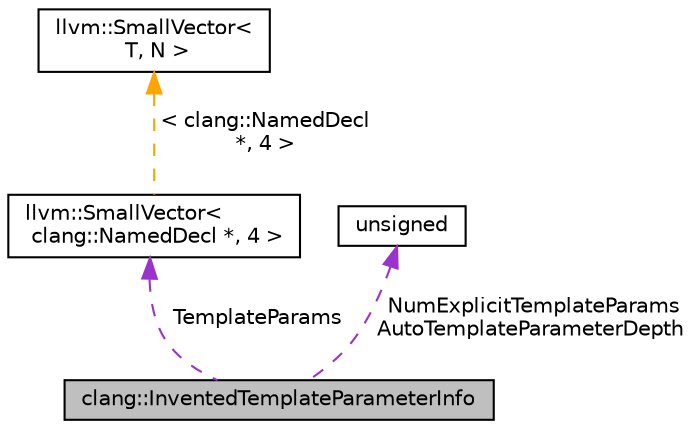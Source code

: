 digraph "clang::InventedTemplateParameterInfo"
{
 // LATEX_PDF_SIZE
  bgcolor="transparent";
  edge [fontname="Helvetica",fontsize="10",labelfontname="Helvetica",labelfontsize="10"];
  node [fontname="Helvetica",fontsize="10",shape=record];
  Node1 [label="clang::InventedTemplateParameterInfo",height=0.2,width=0.4,color="black", fillcolor="grey75", style="filled", fontcolor="black",tooltip=" "];
  Node2 -> Node1 [dir="back",color="darkorchid3",fontsize="10",style="dashed",label=" TemplateParams" ,fontname="Helvetica"];
  Node2 [label="llvm::SmallVector\<\l clang::NamedDecl *, 4 \>",height=0.2,width=0.4,color="black",URL="$classllvm_1_1SmallVector.html",tooltip=" "];
  Node3 -> Node2 [dir="back",color="orange",fontsize="10",style="dashed",label=" \< clang::NamedDecl\l *, 4 \>" ,fontname="Helvetica"];
  Node3 [label="llvm::SmallVector\<\l T, N \>",height=0.2,width=0.4,color="black",URL="$classllvm_1_1SmallVector.html",tooltip=" "];
  Node4 -> Node1 [dir="back",color="darkorchid3",fontsize="10",style="dashed",label=" NumExplicitTemplateParams\nAutoTemplateParameterDepth" ,fontname="Helvetica"];
  Node4 [label="unsigned",height=0.2,width=0.4,color="black",URL="$classunsigned.html",tooltip=" "];
}
